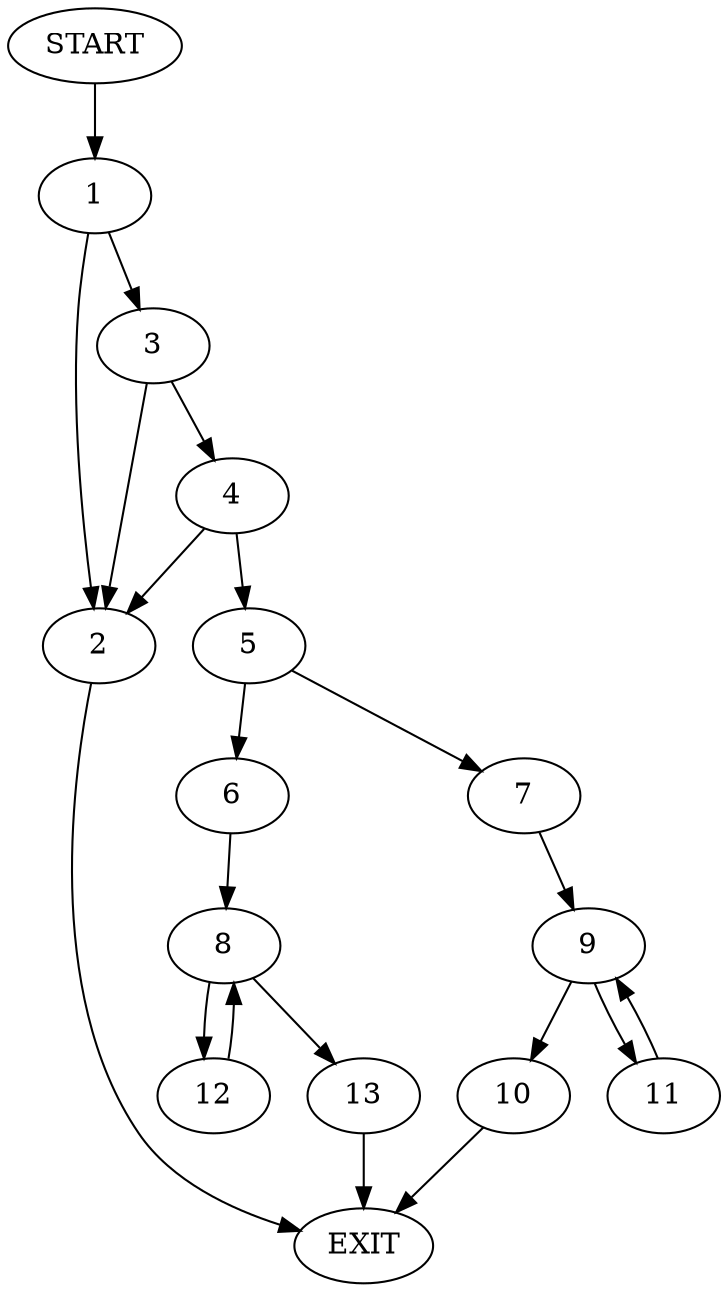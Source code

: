 digraph {
0 [label="START"]
14 [label="EXIT"]
0 -> 1
1 -> 2
1 -> 3
3 -> 4
3 -> 2
2 -> 14
4 -> 5
4 -> 2
5 -> 6
5 -> 7
6 -> 8
7 -> 9
9 -> 10
9 -> 11
11 -> 9
10 -> 14
8 -> 12
8 -> 13
13 -> 14
12 -> 8
}

